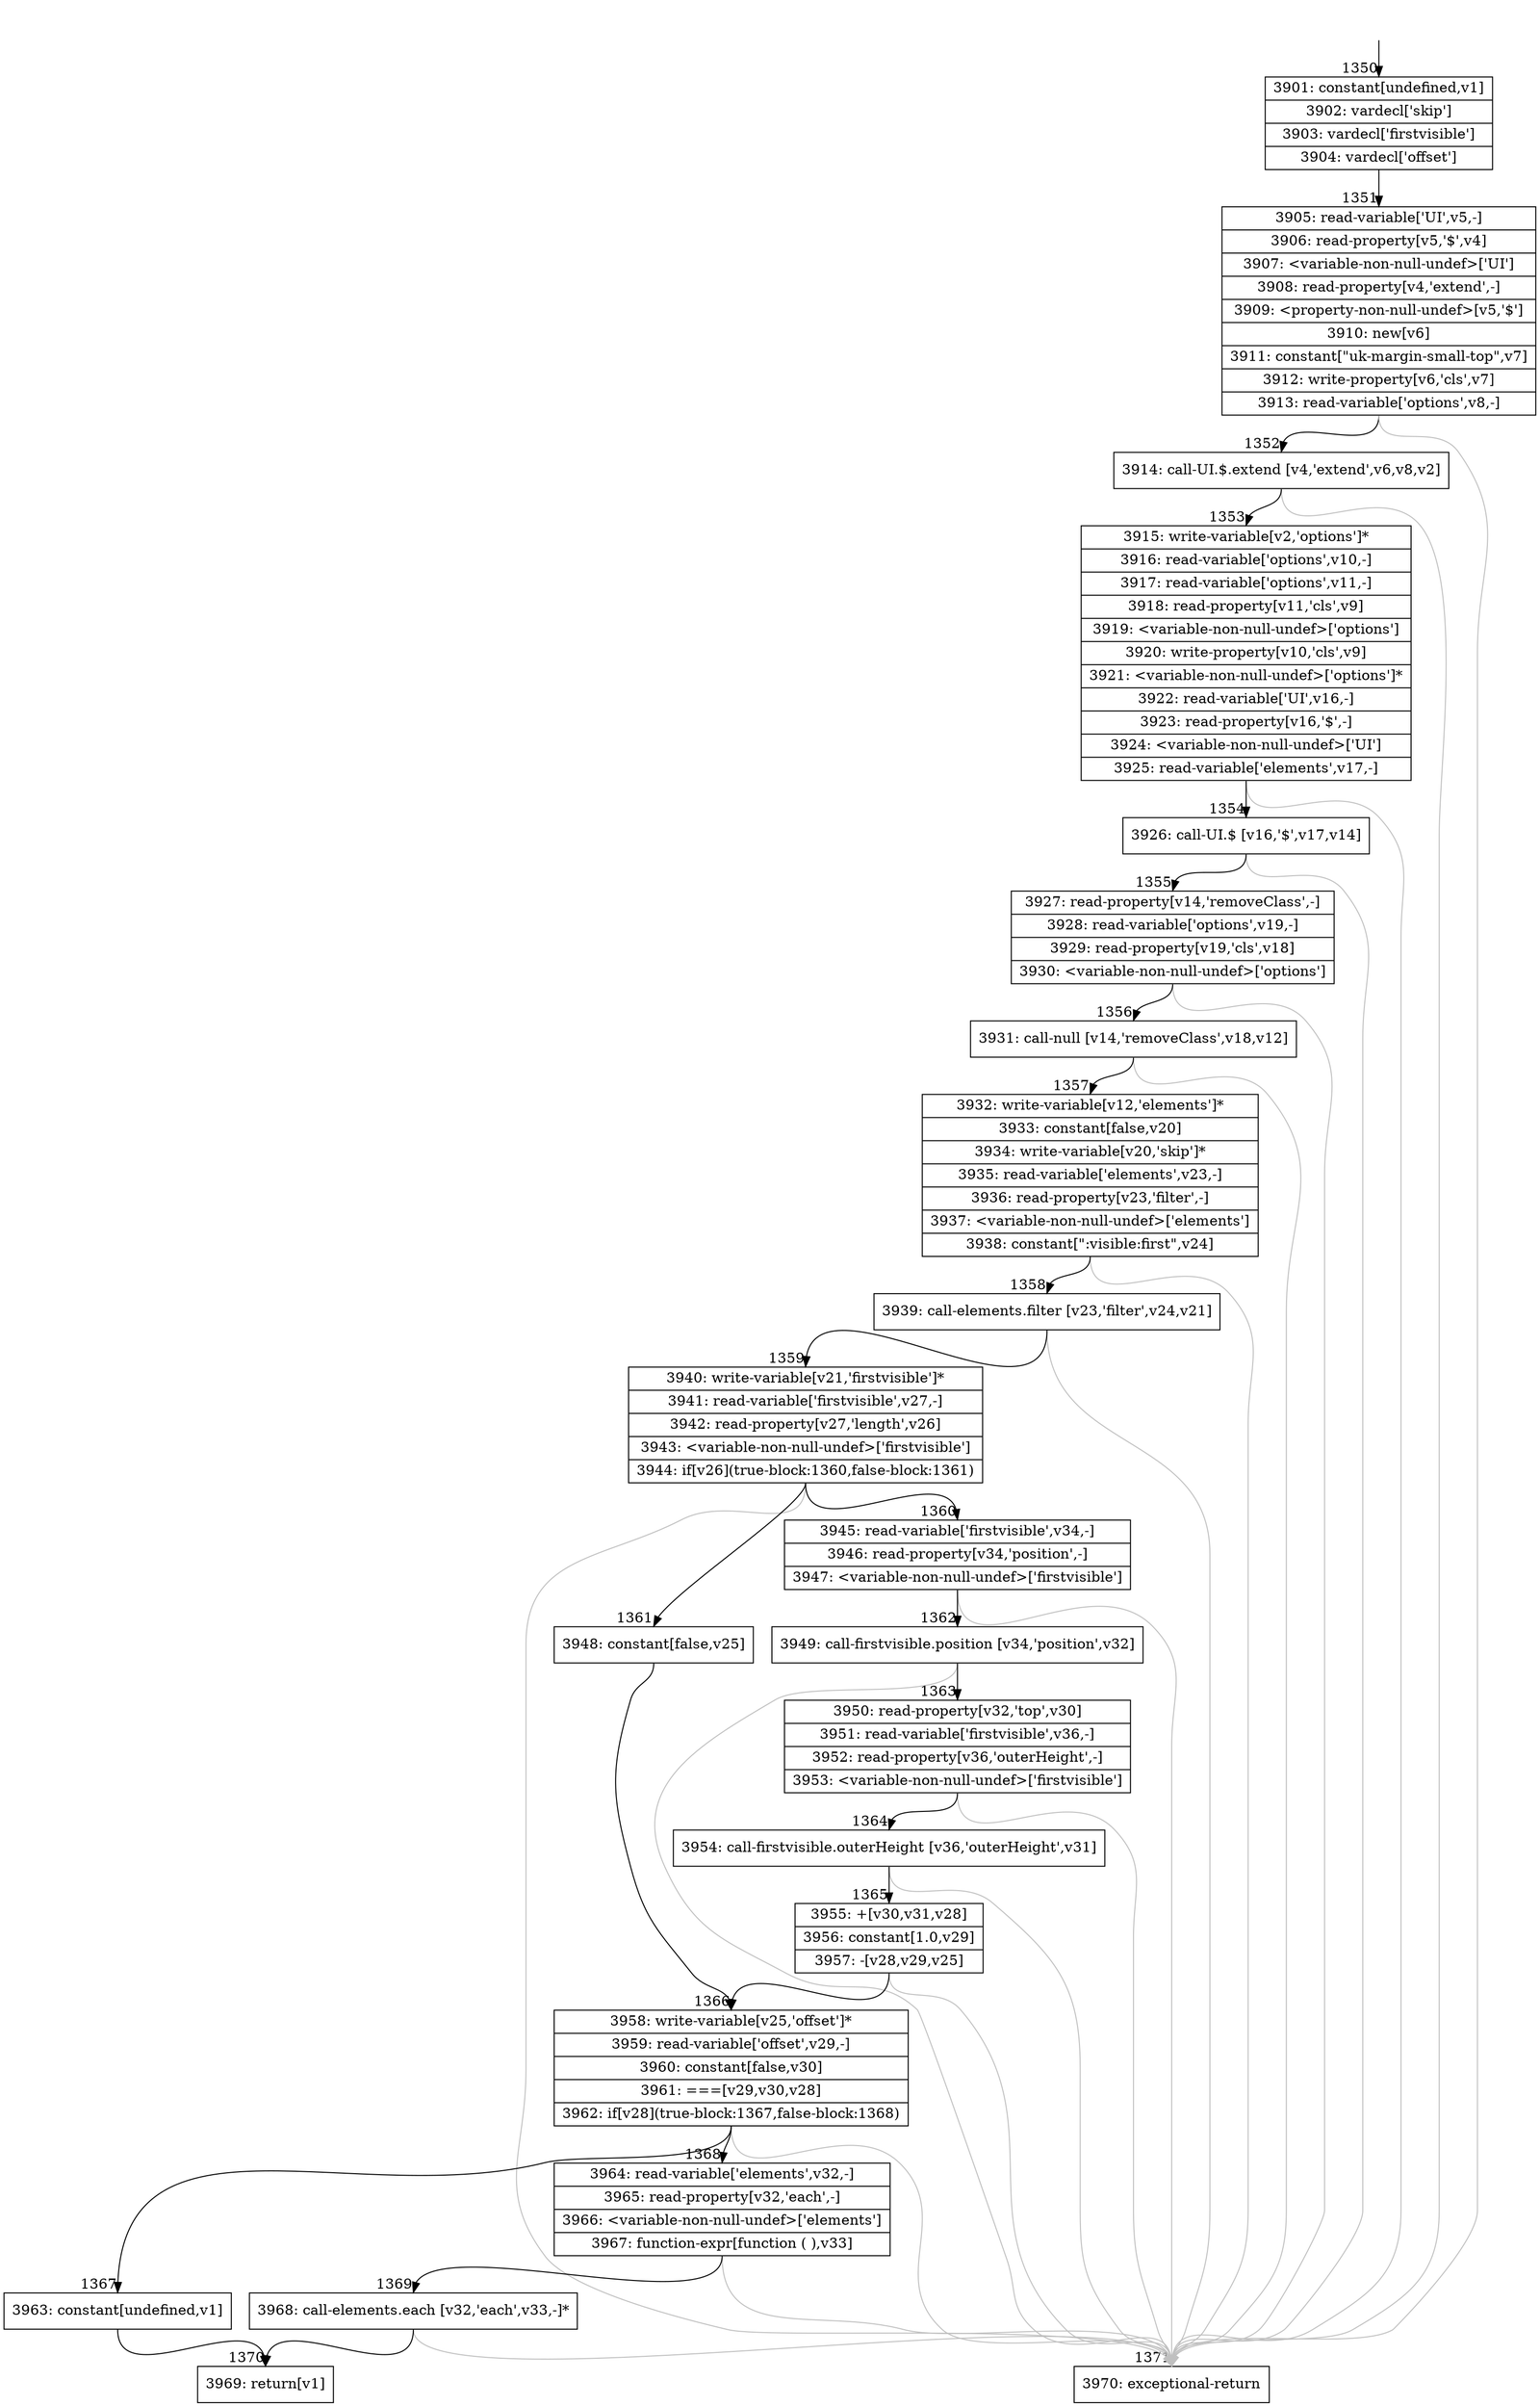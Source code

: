 digraph {
rankdir="TD"
BB_entry107[shape=none,label=""];
BB_entry107 -> BB1350 [tailport=s, headport=n, headlabel="    1350"]
BB1350 [shape=record label="{3901: constant[undefined,v1]|3902: vardecl['skip']|3903: vardecl['firstvisible']|3904: vardecl['offset']}" ] 
BB1350 -> BB1351 [tailport=s, headport=n, headlabel="      1351"]
BB1351 [shape=record label="{3905: read-variable['UI',v5,-]|3906: read-property[v5,'$',v4]|3907: \<variable-non-null-undef\>['UI']|3908: read-property[v4,'extend',-]|3909: \<property-non-null-undef\>[v5,'$']|3910: new[v6]|3911: constant[\"uk-margin-small-top\",v7]|3912: write-property[v6,'cls',v7]|3913: read-variable['options',v8,-]}" ] 
BB1351 -> BB1352 [tailport=s, headport=n, headlabel="      1352"]
BB1351 -> BB1371 [tailport=s, headport=n, color=gray, headlabel="      1371"]
BB1352 [shape=record label="{3914: call-UI.$.extend [v4,'extend',v6,v8,v2]}" ] 
BB1352 -> BB1353 [tailport=s, headport=n, headlabel="      1353"]
BB1352 -> BB1371 [tailport=s, headport=n, color=gray]
BB1353 [shape=record label="{3915: write-variable[v2,'options']*|3916: read-variable['options',v10,-]|3917: read-variable['options',v11,-]|3918: read-property[v11,'cls',v9]|3919: \<variable-non-null-undef\>['options']|3920: write-property[v10,'cls',v9]|3921: \<variable-non-null-undef\>['options']*|3922: read-variable['UI',v16,-]|3923: read-property[v16,'$',-]|3924: \<variable-non-null-undef\>['UI']|3925: read-variable['elements',v17,-]}" ] 
BB1353 -> BB1354 [tailport=s, headport=n, headlabel="      1354"]
BB1353 -> BB1371 [tailport=s, headport=n, color=gray]
BB1354 [shape=record label="{3926: call-UI.$ [v16,'$',v17,v14]}" ] 
BB1354 -> BB1355 [tailport=s, headport=n, headlabel="      1355"]
BB1354 -> BB1371 [tailport=s, headport=n, color=gray]
BB1355 [shape=record label="{3927: read-property[v14,'removeClass',-]|3928: read-variable['options',v19,-]|3929: read-property[v19,'cls',v18]|3930: \<variable-non-null-undef\>['options']}" ] 
BB1355 -> BB1356 [tailport=s, headport=n, headlabel="      1356"]
BB1355 -> BB1371 [tailport=s, headport=n, color=gray]
BB1356 [shape=record label="{3931: call-null [v14,'removeClass',v18,v12]}" ] 
BB1356 -> BB1357 [tailport=s, headport=n, headlabel="      1357"]
BB1356 -> BB1371 [tailport=s, headport=n, color=gray]
BB1357 [shape=record label="{3932: write-variable[v12,'elements']*|3933: constant[false,v20]|3934: write-variable[v20,'skip']*|3935: read-variable['elements',v23,-]|3936: read-property[v23,'filter',-]|3937: \<variable-non-null-undef\>['elements']|3938: constant[\":visible:first\",v24]}" ] 
BB1357 -> BB1358 [tailport=s, headport=n, headlabel="      1358"]
BB1357 -> BB1371 [tailport=s, headport=n, color=gray]
BB1358 [shape=record label="{3939: call-elements.filter [v23,'filter',v24,v21]}" ] 
BB1358 -> BB1359 [tailport=s, headport=n, headlabel="      1359"]
BB1358 -> BB1371 [tailport=s, headport=n, color=gray]
BB1359 [shape=record label="{3940: write-variable[v21,'firstvisible']*|3941: read-variable['firstvisible',v27,-]|3942: read-property[v27,'length',v26]|3943: \<variable-non-null-undef\>['firstvisible']|3944: if[v26](true-block:1360,false-block:1361)}" ] 
BB1359 -> BB1360 [tailport=s, headport=n, headlabel="      1360"]
BB1359 -> BB1361 [tailport=s, headport=n, headlabel="      1361"]
BB1359 -> BB1371 [tailport=s, headport=n, color=gray]
BB1360 [shape=record label="{3945: read-variable['firstvisible',v34,-]|3946: read-property[v34,'position',-]|3947: \<variable-non-null-undef\>['firstvisible']}" ] 
BB1360 -> BB1362 [tailport=s, headport=n, headlabel="      1362"]
BB1360 -> BB1371 [tailport=s, headport=n, color=gray]
BB1361 [shape=record label="{3948: constant[false,v25]}" ] 
BB1361 -> BB1366 [tailport=s, headport=n, headlabel="      1366"]
BB1362 [shape=record label="{3949: call-firstvisible.position [v34,'position',v32]}" ] 
BB1362 -> BB1363 [tailport=s, headport=n, headlabel="      1363"]
BB1362 -> BB1371 [tailport=s, headport=n, color=gray]
BB1363 [shape=record label="{3950: read-property[v32,'top',v30]|3951: read-variable['firstvisible',v36,-]|3952: read-property[v36,'outerHeight',-]|3953: \<variable-non-null-undef\>['firstvisible']}" ] 
BB1363 -> BB1364 [tailport=s, headport=n, headlabel="      1364"]
BB1363 -> BB1371 [tailport=s, headport=n, color=gray]
BB1364 [shape=record label="{3954: call-firstvisible.outerHeight [v36,'outerHeight',v31]}" ] 
BB1364 -> BB1365 [tailport=s, headport=n, headlabel="      1365"]
BB1364 -> BB1371 [tailport=s, headport=n, color=gray]
BB1365 [shape=record label="{3955: +[v30,v31,v28]|3956: constant[1.0,v29]|3957: -[v28,v29,v25]}" ] 
BB1365 -> BB1366 [tailport=s, headport=n]
BB1365 -> BB1371 [tailport=s, headport=n, color=gray]
BB1366 [shape=record label="{3958: write-variable[v25,'offset']*|3959: read-variable['offset',v29,-]|3960: constant[false,v30]|3961: ===[v29,v30,v28]|3962: if[v28](true-block:1367,false-block:1368)}" ] 
BB1366 -> BB1367 [tailport=s, headport=n, headlabel="      1367"]
BB1366 -> BB1368 [tailport=s, headport=n, headlabel="      1368"]
BB1366 -> BB1371 [tailport=s, headport=n, color=gray]
BB1367 [shape=record label="{3963: constant[undefined,v1]}" ] 
BB1367 -> BB1370 [tailport=s, headport=n, headlabel="      1370"]
BB1368 [shape=record label="{3964: read-variable['elements',v32,-]|3965: read-property[v32,'each',-]|3966: \<variable-non-null-undef\>['elements']|3967: function-expr[function ( ),v33]}" ] 
BB1368 -> BB1369 [tailport=s, headport=n, headlabel="      1369"]
BB1368 -> BB1371 [tailport=s, headport=n, color=gray]
BB1369 [shape=record label="{3968: call-elements.each [v32,'each',v33,-]*}" ] 
BB1369 -> BB1370 [tailport=s, headport=n]
BB1369 -> BB1371 [tailport=s, headport=n, color=gray]
BB1370 [shape=record label="{3969: return[v1]}" ] 
BB1371 [shape=record label="{3970: exceptional-return}" ] 
//#$~ 1040
}
